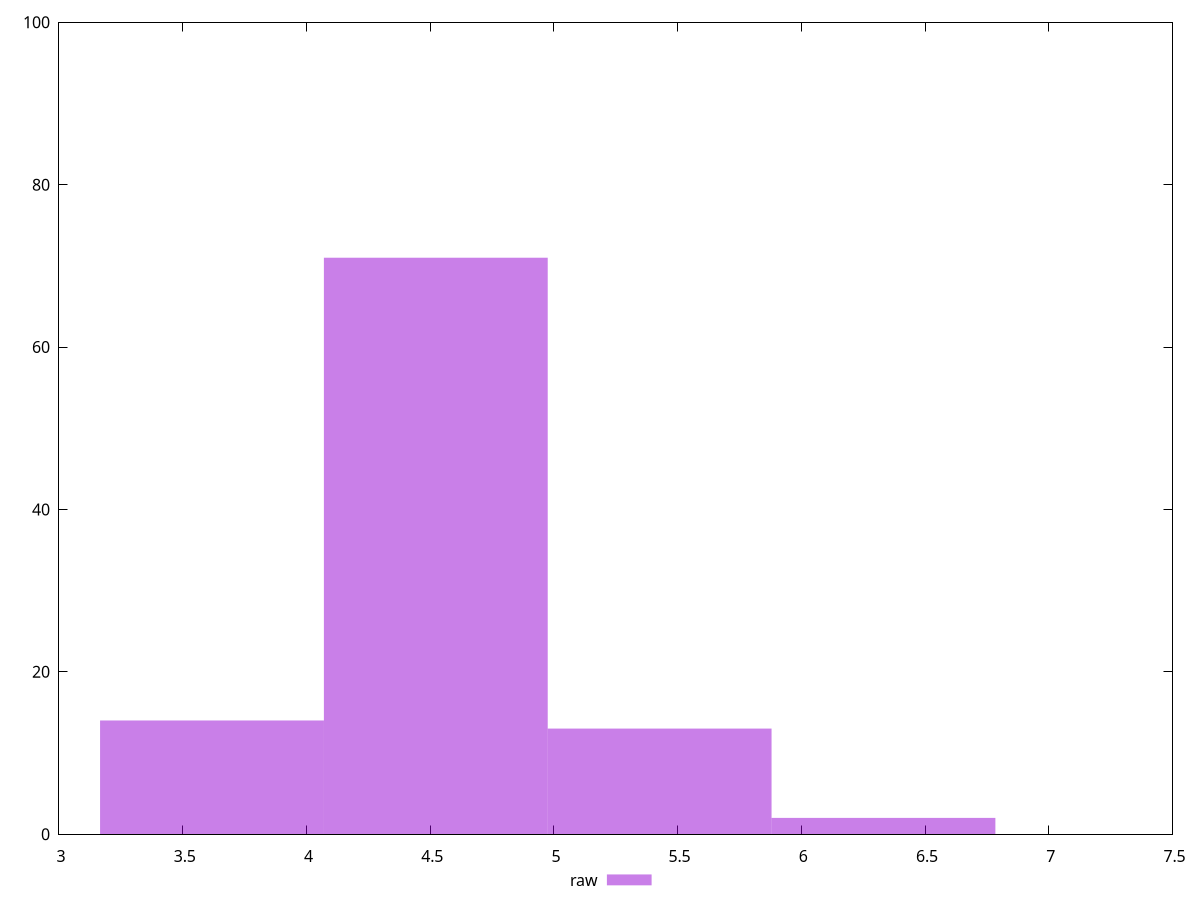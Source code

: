 reset
set terminal svg size 640, 490 enhanced background rgb 'white'
set output "reprap/network-server-latency/samples/pages+cached+noexternal+nocss/raw/histogram.svg"

$raw <<EOF
4.5228006473251865 71
3.618240517860149 14
5.427360776790223 13
6.331920906255261 2
EOF

set key outside below
set boxwidth 0.9045601294650373
set yrange [0:100]
set style fill transparent solid 0.5 noborder

plot \
  $raw title "raw" with boxes, \


reset
